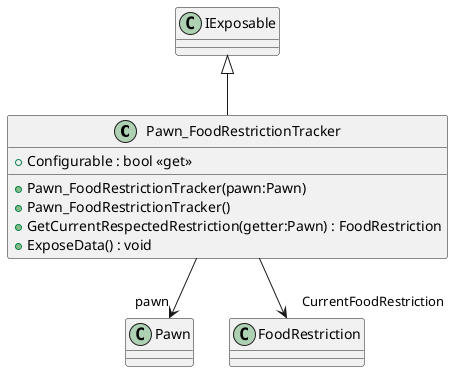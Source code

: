 @startuml
class Pawn_FoodRestrictionTracker {
    + Configurable : bool <<get>>
    + Pawn_FoodRestrictionTracker(pawn:Pawn)
    + Pawn_FoodRestrictionTracker()
    + GetCurrentRespectedRestriction(getter:Pawn) : FoodRestriction
    + ExposeData() : void
}
IExposable <|-- Pawn_FoodRestrictionTracker
Pawn_FoodRestrictionTracker --> "pawn" Pawn
Pawn_FoodRestrictionTracker --> "CurrentFoodRestriction" FoodRestriction
@enduml
